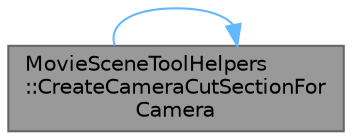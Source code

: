 digraph "MovieSceneToolHelpers::CreateCameraCutSectionForCamera"
{
 // INTERACTIVE_SVG=YES
 // LATEX_PDF_SIZE
  bgcolor="transparent";
  edge [fontname=Helvetica,fontsize=10,labelfontname=Helvetica,labelfontsize=10];
  node [fontname=Helvetica,fontsize=10,shape=box,height=0.2,width=0.4];
  rankdir="LR";
  Node1 [id="Node000001",label="MovieSceneToolHelpers\l::CreateCameraCutSectionFor\lCamera",height=0.2,width=0.4,color="gray40", fillcolor="grey60", style="filled", fontcolor="black",tooltip="Create a new camera cut section for the given camera."];
  Node1 -> Node1 [id="edge1_Node000001_Node000001",color="steelblue1",style="solid",tooltip=" "];
}
